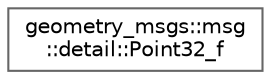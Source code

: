 digraph "类继承关系图"
{
 // INTERACTIVE_SVG=YES
 // LATEX_PDF_SIZE
  bgcolor="transparent";
  edge [fontname=Helvetica,fontsize=10,labelfontname=Helvetica,labelfontsize=10];
  node [fontname=Helvetica,fontsize=10,shape=box,height=0.2,width=0.4];
  rankdir="LR";
  Node0 [id="Node000000",label="geometry_msgs::msg\l::detail::Point32_f",height=0.2,width=0.4,color="grey40", fillcolor="white", style="filled",URL="$d2/d1a/structgeometry__msgs_1_1msg_1_1detail_1_1Point32__f.html",tooltip=" "];
}
